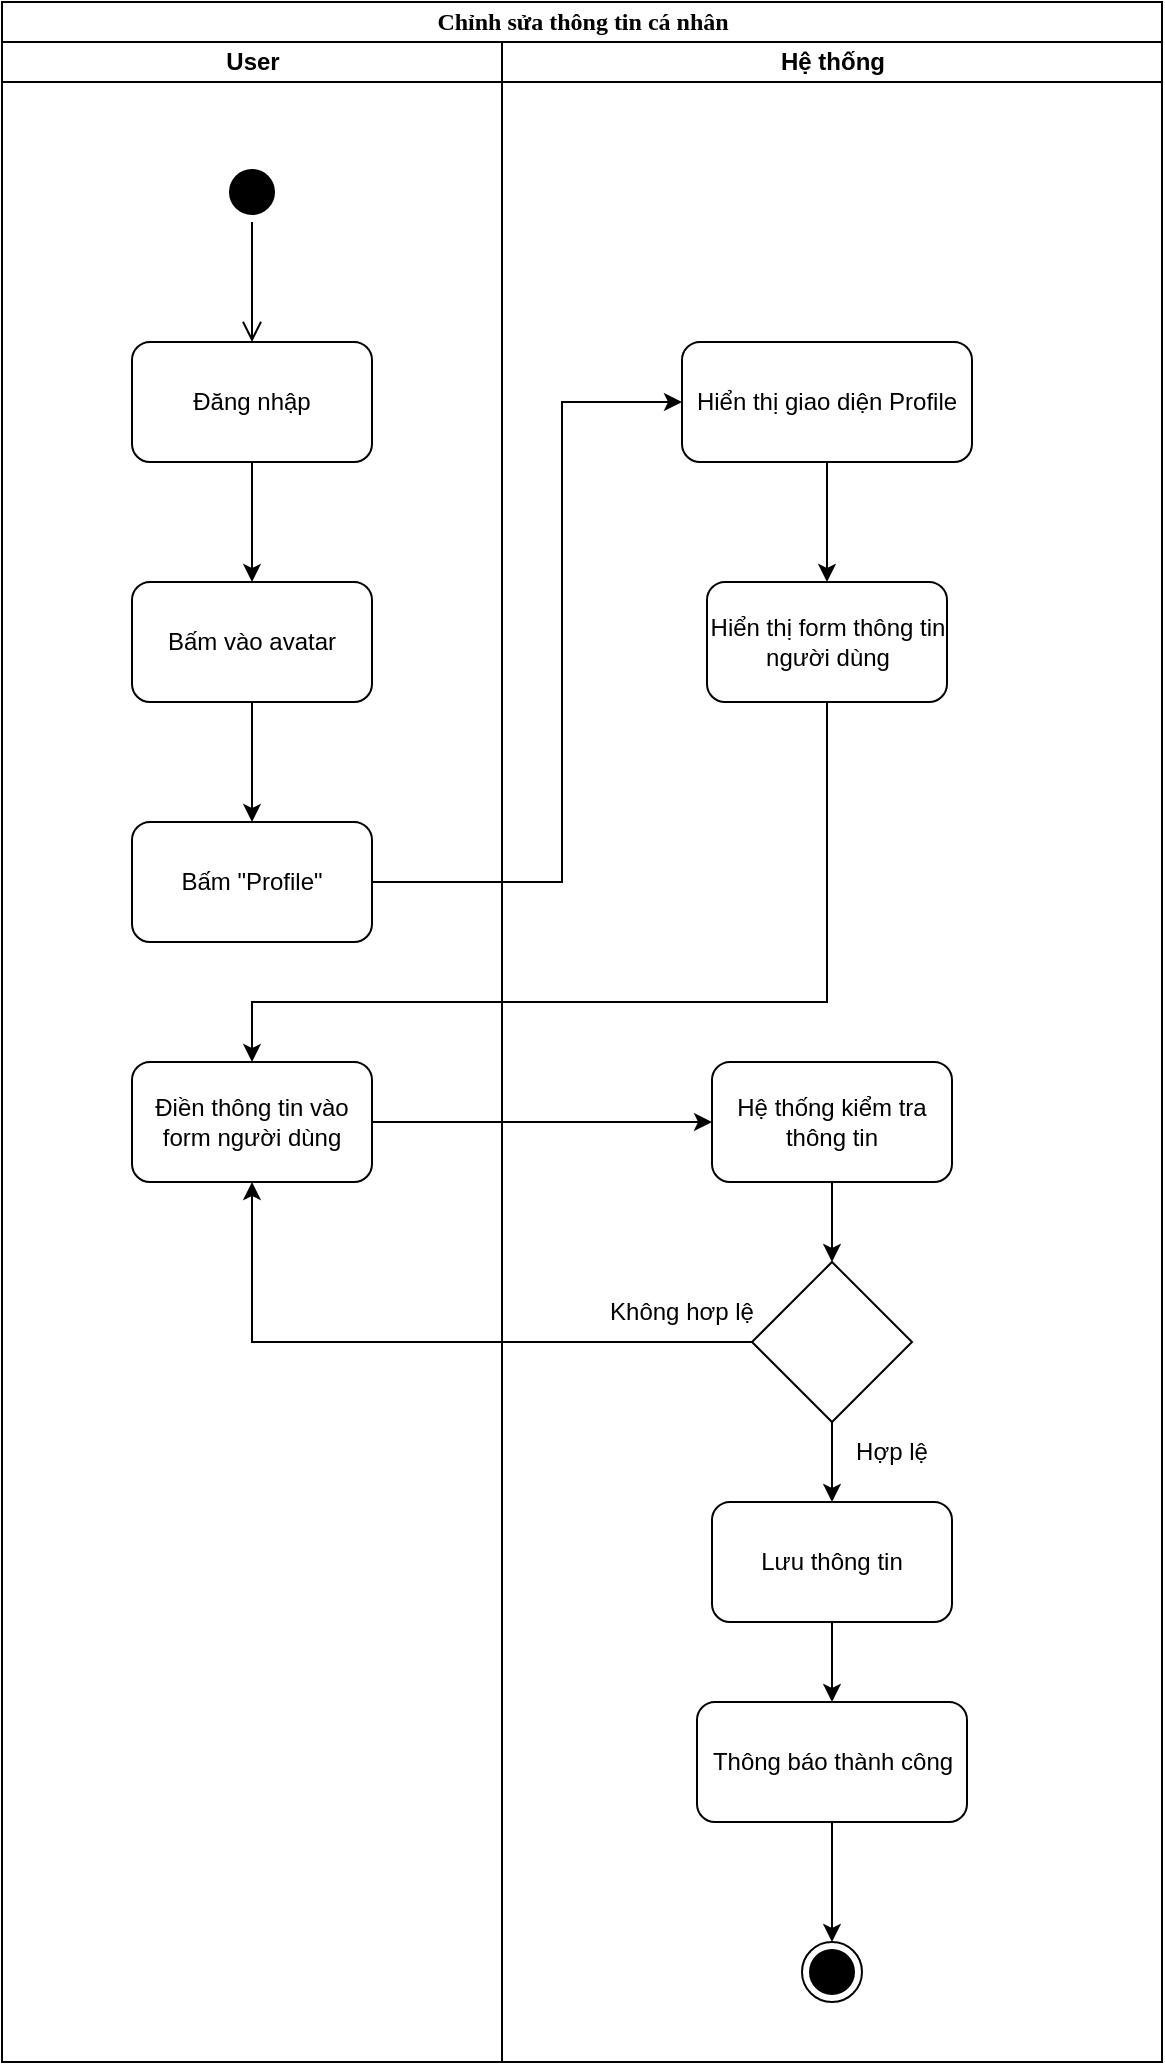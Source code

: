 <mxfile version="20.3.0" type="device"><diagram name="Page-1" id="0783ab3e-0a74-02c8-0abd-f7b4e66b4bec"><mxGraphModel dx="1564" dy="1002" grid="1" gridSize="10" guides="1" tooltips="1" connect="1" arrows="1" fold="1" page="1" pageScale="1" pageWidth="850" pageHeight="1100" background="none" math="0" shadow="0"><root><mxCell id="0"/><mxCell id="1" parent="0"/><mxCell id="1c1d494c118603dd-1" value="Chỉnh sửa thông tin cá nhân" style="swimlane;html=1;childLayout=stackLayout;startSize=20;rounded=0;shadow=0;comic=0;labelBackgroundColor=none;strokeWidth=1;fontFamily=Verdana;fontSize=12;align=center;" parent="1" vertex="1"><mxGeometry x="40" y="20" width="580" height="1030" as="geometry"/></mxCell><mxCell id="1c1d494c118603dd-2" value="User" style="swimlane;html=1;startSize=20;" parent="1c1d494c118603dd-1" vertex="1"><mxGeometry y="20" width="250" height="1010" as="geometry"/></mxCell><mxCell id="TCo955zXOI2AuocnegjA-1" value="" style="ellipse;html=1;shape=startState;fillColor=#000000;strokeColor=#000000;" vertex="1" parent="1c1d494c118603dd-2"><mxGeometry x="110" y="60" width="30" height="30" as="geometry"/></mxCell><mxCell id="TCo955zXOI2AuocnegjA-2" value="" style="edgeStyle=orthogonalEdgeStyle;html=1;verticalAlign=bottom;endArrow=open;endSize=8;strokeColor=#000000;rounded=0;entryX=0.5;entryY=0;entryDx=0;entryDy=0;" edge="1" source="TCo955zXOI2AuocnegjA-1" parent="1c1d494c118603dd-2" target="TCo955zXOI2AuocnegjA-3"><mxGeometry relative="1" as="geometry"><mxPoint x="125" y="150" as="targetPoint"/></mxGeometry></mxCell><mxCell id="TCo955zXOI2AuocnegjA-5" style="edgeStyle=orthogonalEdgeStyle;rounded=0;orthogonalLoop=1;jettySize=auto;html=1;entryX=0.5;entryY=0;entryDx=0;entryDy=0;strokeColor=#000000;" edge="1" parent="1c1d494c118603dd-2" source="TCo955zXOI2AuocnegjA-3" target="TCo955zXOI2AuocnegjA-4"><mxGeometry relative="1" as="geometry"/></mxCell><mxCell id="TCo955zXOI2AuocnegjA-3" value="Đăng nhập" style="rounded=1;whiteSpace=wrap;html=1;strokeColor=#000000;" vertex="1" parent="1c1d494c118603dd-2"><mxGeometry x="65" y="150" width="120" height="60" as="geometry"/></mxCell><mxCell id="TCo955zXOI2AuocnegjA-7" style="edgeStyle=orthogonalEdgeStyle;rounded=0;orthogonalLoop=1;jettySize=auto;html=1;entryX=0.5;entryY=0;entryDx=0;entryDy=0;strokeColor=#000000;" edge="1" parent="1c1d494c118603dd-2" source="TCo955zXOI2AuocnegjA-4" target="TCo955zXOI2AuocnegjA-6"><mxGeometry relative="1" as="geometry"/></mxCell><mxCell id="TCo955zXOI2AuocnegjA-4" value="Bấm vào avatar" style="rounded=1;whiteSpace=wrap;html=1;strokeColor=#000000;" vertex="1" parent="1c1d494c118603dd-2"><mxGeometry x="65" y="270" width="120" height="60" as="geometry"/></mxCell><mxCell id="TCo955zXOI2AuocnegjA-6" value="Bấm &quot;Profile&quot;" style="rounded=1;whiteSpace=wrap;html=1;strokeColor=#000000;" vertex="1" parent="1c1d494c118603dd-2"><mxGeometry x="65" y="390" width="120" height="60" as="geometry"/></mxCell><mxCell id="TCo955zXOI2AuocnegjA-13" value="Điền thông tin vào form người dùng" style="rounded=1;whiteSpace=wrap;html=1;strokeColor=#000000;" vertex="1" parent="1c1d494c118603dd-2"><mxGeometry x="65" y="510" width="120" height="60" as="geometry"/></mxCell><mxCell id="TCo955zXOI2AuocnegjA-9" style="edgeStyle=orthogonalEdgeStyle;rounded=0;orthogonalLoop=1;jettySize=auto;html=1;strokeColor=#000000;" edge="1" parent="1c1d494c118603dd-1" source="TCo955zXOI2AuocnegjA-6" target="TCo955zXOI2AuocnegjA-8"><mxGeometry relative="1" as="geometry"><Array as="points"><mxPoint x="280" y="440"/><mxPoint x="280" y="200"/></Array></mxGeometry></mxCell><mxCell id="TCo955zXOI2AuocnegjA-14" style="edgeStyle=orthogonalEdgeStyle;rounded=0;orthogonalLoop=1;jettySize=auto;html=1;strokeColor=#000000;" edge="1" parent="1c1d494c118603dd-1" source="TCo955zXOI2AuocnegjA-10" target="TCo955zXOI2AuocnegjA-13"><mxGeometry relative="1" as="geometry"><Array as="points"><mxPoint x="413" y="500"/><mxPoint x="125" y="500"/></Array></mxGeometry></mxCell><mxCell id="TCo955zXOI2AuocnegjA-16" style="edgeStyle=orthogonalEdgeStyle;rounded=0;orthogonalLoop=1;jettySize=auto;html=1;entryX=0;entryY=0.5;entryDx=0;entryDy=0;strokeColor=#000000;" edge="1" parent="1c1d494c118603dd-1" source="TCo955zXOI2AuocnegjA-13" target="TCo955zXOI2AuocnegjA-15"><mxGeometry relative="1" as="geometry"/></mxCell><mxCell id="TCo955zXOI2AuocnegjA-19" style="edgeStyle=orthogonalEdgeStyle;rounded=0;orthogonalLoop=1;jettySize=auto;html=1;entryX=0.5;entryY=1;entryDx=0;entryDy=0;strokeColor=#000000;" edge="1" parent="1c1d494c118603dd-1" source="TCo955zXOI2AuocnegjA-17" target="TCo955zXOI2AuocnegjA-13"><mxGeometry relative="1" as="geometry"/></mxCell><mxCell id="1c1d494c118603dd-3" value="Hệ thống" style="swimlane;html=1;startSize=20;" parent="1c1d494c118603dd-1" vertex="1"><mxGeometry x="250" y="20" width="330" height="1010" as="geometry"/></mxCell><mxCell id="TCo955zXOI2AuocnegjA-11" style="edgeStyle=orthogonalEdgeStyle;rounded=0;orthogonalLoop=1;jettySize=auto;html=1;strokeColor=#000000;entryX=0.5;entryY=0;entryDx=0;entryDy=0;" edge="1" parent="1c1d494c118603dd-3" source="TCo955zXOI2AuocnegjA-8" target="TCo955zXOI2AuocnegjA-10"><mxGeometry relative="1" as="geometry"><mxPoint x="163" y="260" as="targetPoint"/></mxGeometry></mxCell><mxCell id="TCo955zXOI2AuocnegjA-8" value="Hiển thị giao diện Profile" style="rounded=1;whiteSpace=wrap;html=1;strokeColor=#000000;" vertex="1" parent="1c1d494c118603dd-3"><mxGeometry x="90" y="150" width="145" height="60" as="geometry"/></mxCell><mxCell id="TCo955zXOI2AuocnegjA-10" value="Hiển thị form thông tin người dùng" style="rounded=1;whiteSpace=wrap;html=1;strokeColor=#000000;" vertex="1" parent="1c1d494c118603dd-3"><mxGeometry x="102.5" y="270" width="120" height="60" as="geometry"/></mxCell><mxCell id="TCo955zXOI2AuocnegjA-18" style="edgeStyle=orthogonalEdgeStyle;rounded=0;orthogonalLoop=1;jettySize=auto;html=1;entryX=0.5;entryY=0;entryDx=0;entryDy=0;strokeColor=#000000;" edge="1" parent="1c1d494c118603dd-3" source="TCo955zXOI2AuocnegjA-15" target="TCo955zXOI2AuocnegjA-17"><mxGeometry relative="1" as="geometry"/></mxCell><mxCell id="TCo955zXOI2AuocnegjA-15" value="Hệ thống kiểm tra thông tin" style="rounded=1;whiteSpace=wrap;html=1;strokeColor=#000000;" vertex="1" parent="1c1d494c118603dd-3"><mxGeometry x="105" y="510" width="120" height="60" as="geometry"/></mxCell><mxCell id="TCo955zXOI2AuocnegjA-21" style="edgeStyle=orthogonalEdgeStyle;rounded=0;orthogonalLoop=1;jettySize=auto;html=1;entryX=0.5;entryY=0;entryDx=0;entryDy=0;strokeColor=#000000;" edge="1" parent="1c1d494c118603dd-3" source="TCo955zXOI2AuocnegjA-17" target="TCo955zXOI2AuocnegjA-20"><mxGeometry relative="1" as="geometry"/></mxCell><mxCell id="TCo955zXOI2AuocnegjA-17" value="" style="rhombus;whiteSpace=wrap;html=1;strokeColor=#000000;" vertex="1" parent="1c1d494c118603dd-3"><mxGeometry x="125" y="610" width="80" height="80" as="geometry"/></mxCell><mxCell id="TCo955zXOI2AuocnegjA-27" style="edgeStyle=orthogonalEdgeStyle;rounded=0;orthogonalLoop=1;jettySize=auto;html=1;entryX=0.5;entryY=0;entryDx=0;entryDy=0;strokeColor=#000000;" edge="1" parent="1c1d494c118603dd-3" source="TCo955zXOI2AuocnegjA-20" target="TCo955zXOI2AuocnegjA-24"><mxGeometry relative="1" as="geometry"/></mxCell><mxCell id="TCo955zXOI2AuocnegjA-20" value="Lưu thông tin" style="rounded=1;whiteSpace=wrap;html=1;strokeColor=#000000;" vertex="1" parent="1c1d494c118603dd-3"><mxGeometry x="105" y="730" width="120" height="60" as="geometry"/></mxCell><mxCell id="TCo955zXOI2AuocnegjA-22" value="Không hơp lệ" style="text;html=1;strokeColor=none;fillColor=none;align=center;verticalAlign=middle;whiteSpace=wrap;rounded=0;" vertex="1" parent="1c1d494c118603dd-3"><mxGeometry x="50" y="620" width="80" height="30" as="geometry"/></mxCell><mxCell id="TCo955zXOI2AuocnegjA-23" value="Hợp lệ" style="text;html=1;strokeColor=none;fillColor=none;align=center;verticalAlign=middle;whiteSpace=wrap;rounded=0;" vertex="1" parent="1c1d494c118603dd-3"><mxGeometry x="165" y="690" width="60" height="30" as="geometry"/></mxCell><mxCell id="TCo955zXOI2AuocnegjA-26" style="edgeStyle=orthogonalEdgeStyle;rounded=0;orthogonalLoop=1;jettySize=auto;html=1;entryX=0.5;entryY=0;entryDx=0;entryDy=0;strokeColor=#000000;" edge="1" parent="1c1d494c118603dd-3" source="TCo955zXOI2AuocnegjA-24" target="TCo955zXOI2AuocnegjA-25"><mxGeometry relative="1" as="geometry"/></mxCell><mxCell id="TCo955zXOI2AuocnegjA-24" value="Thông báo thành công" style="rounded=1;whiteSpace=wrap;html=1;strokeColor=#000000;" vertex="1" parent="1c1d494c118603dd-3"><mxGeometry x="97.5" y="830" width="135" height="60" as="geometry"/></mxCell><mxCell id="TCo955zXOI2AuocnegjA-25" value="" style="ellipse;html=1;shape=endState;fillColor=#000000;strokeColor=#000000;" vertex="1" parent="1c1d494c118603dd-3"><mxGeometry x="150" y="950" width="30" height="30" as="geometry"/></mxCell></root></mxGraphModel></diagram></mxfile>
